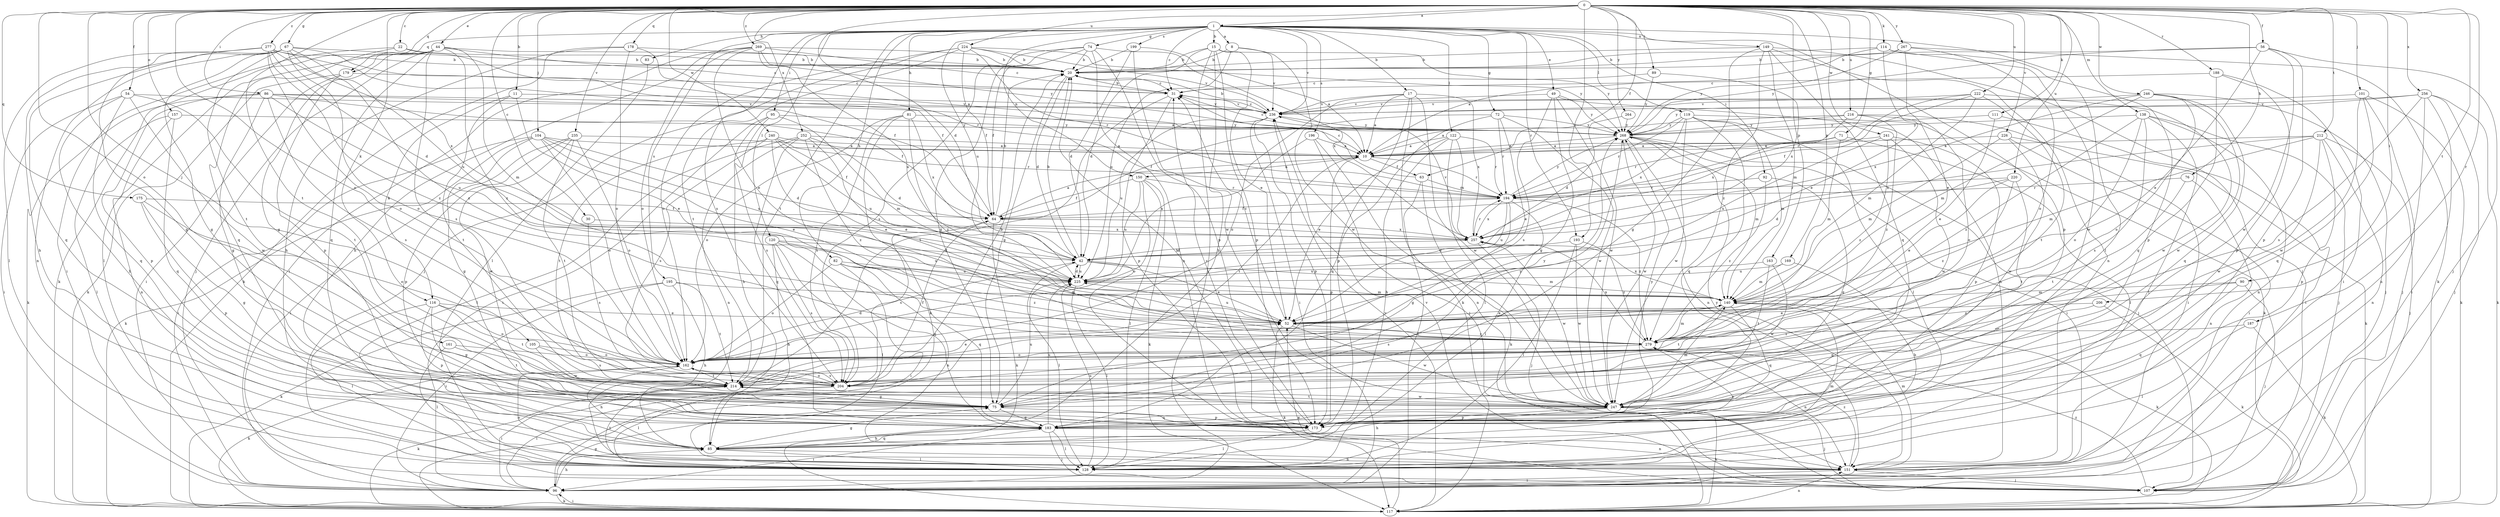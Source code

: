 strict digraph  {
0;
1;
8;
10;
11;
15;
17;
20;
22;
30;
31;
42;
44;
49;
52;
54;
56;
63;
64;
67;
71;
72;
74;
75;
76;
81;
82;
83;
85;
86;
89;
90;
92;
95;
96;
101;
104;
105;
107;
111;
114;
116;
117;
119;
120;
122;
128;
138;
140;
149;
150;
151;
157;
161;
162;
163;
169;
173;
175;
178;
179;
183;
187;
188;
193;
194;
195;
196;
199;
204;
206;
212;
214;
216;
220;
222;
224;
225;
226;
235;
236;
240;
241;
246;
247;
252;
256;
257;
264;
267;
268;
269;
277;
279;
0 -> 1  [label=a];
0 -> 11  [label=b];
0 -> 22  [label=c];
0 -> 30  [label=c];
0 -> 42  [label=d];
0 -> 44  [label=e];
0 -> 54  [label=f];
0 -> 56  [label=f];
0 -> 63  [label=f];
0 -> 67  [label=g];
0 -> 71  [label=g];
0 -> 76  [label=h];
0 -> 86  [label=i];
0 -> 89  [label=i];
0 -> 90  [label=i];
0 -> 101  [label=j];
0 -> 104  [label=j];
0 -> 105  [label=j];
0 -> 111  [label=k];
0 -> 114  [label=k];
0 -> 116  [label=k];
0 -> 138  [label=m];
0 -> 157  [label=o];
0 -> 161  [label=o];
0 -> 162  [label=o];
0 -> 163  [label=p];
0 -> 169  [label=p];
0 -> 175  [label=q];
0 -> 178  [label=q];
0 -> 179  [label=q];
0 -> 187  [label=r];
0 -> 188  [label=r];
0 -> 193  [label=r];
0 -> 206  [label=t];
0 -> 212  [label=t];
0 -> 214  [label=t];
0 -> 216  [label=u];
0 -> 220  [label=u];
0 -> 222  [label=u];
0 -> 224  [label=u];
0 -> 226  [label=v];
0 -> 235  [label=v];
0 -> 240  [label=w];
0 -> 241  [label=w];
0 -> 246  [label=w];
0 -> 252  [label=x];
0 -> 256  [label=x];
0 -> 264  [label=y];
0 -> 267  [label=y];
0 -> 269  [label=z];
0 -> 277  [label=z];
1 -> 8  [label=a];
1 -> 15  [label=b];
1 -> 17  [label=b];
1 -> 31  [label=c];
1 -> 49  [label=e];
1 -> 72  [label=g];
1 -> 74  [label=g];
1 -> 81  [label=h];
1 -> 82  [label=h];
1 -> 83  [label=h];
1 -> 92  [label=i];
1 -> 95  [label=i];
1 -> 119  [label=l];
1 -> 120  [label=l];
1 -> 122  [label=l];
1 -> 128  [label=l];
1 -> 149  [label=n];
1 -> 150  [label=n];
1 -> 173  [label=p];
1 -> 179  [label=q];
1 -> 193  [label=r];
1 -> 195  [label=s];
1 -> 196  [label=s];
1 -> 199  [label=s];
1 -> 204  [label=s];
1 -> 214  [label=t];
1 -> 225  [label=u];
1 -> 236  [label=v];
8 -> 20  [label=b];
8 -> 225  [label=u];
8 -> 236  [label=v];
8 -> 247  [label=w];
10 -> 63  [label=f];
10 -> 150  [label=n];
10 -> 173  [label=p];
10 -> 194  [label=r];
10 -> 214  [label=t];
11 -> 52  [label=e];
11 -> 116  [label=k];
11 -> 214  [label=t];
11 -> 236  [label=v];
15 -> 20  [label=b];
15 -> 42  [label=d];
15 -> 52  [label=e];
15 -> 85  [label=h];
15 -> 96  [label=i];
15 -> 173  [label=p];
15 -> 268  [label=y];
17 -> 10  [label=a];
17 -> 117  [label=k];
17 -> 162  [label=o];
17 -> 173  [label=p];
17 -> 236  [label=v];
17 -> 247  [label=w];
17 -> 257  [label=x];
20 -> 31  [label=c];
20 -> 42  [label=d];
20 -> 75  [label=g];
22 -> 20  [label=b];
22 -> 96  [label=i];
22 -> 183  [label=q];
22 -> 194  [label=r];
30 -> 204  [label=s];
30 -> 257  [label=x];
31 -> 20  [label=b];
31 -> 173  [label=p];
31 -> 214  [label=t];
31 -> 236  [label=v];
42 -> 20  [label=b];
42 -> 52  [label=e];
42 -> 107  [label=j];
42 -> 128  [label=l];
42 -> 140  [label=m];
42 -> 225  [label=u];
44 -> 20  [label=b];
44 -> 31  [label=c];
44 -> 75  [label=g];
44 -> 107  [label=j];
44 -> 117  [label=k];
44 -> 128  [label=l];
44 -> 140  [label=m];
44 -> 183  [label=q];
44 -> 204  [label=s];
44 -> 279  [label=z];
49 -> 75  [label=g];
49 -> 151  [label=n];
49 -> 204  [label=s];
49 -> 236  [label=v];
49 -> 247  [label=w];
49 -> 268  [label=y];
52 -> 31  [label=c];
52 -> 117  [label=k];
52 -> 225  [label=u];
52 -> 247  [label=w];
52 -> 279  [label=z];
54 -> 85  [label=h];
54 -> 96  [label=i];
54 -> 183  [label=q];
54 -> 214  [label=t];
54 -> 236  [label=v];
54 -> 247  [label=w];
56 -> 20  [label=b];
56 -> 52  [label=e];
56 -> 107  [label=j];
56 -> 173  [label=p];
56 -> 247  [label=w];
56 -> 268  [label=y];
63 -> 31  [label=c];
63 -> 96  [label=i];
63 -> 117  [label=k];
63 -> 194  [label=r];
64 -> 10  [label=a];
64 -> 20  [label=b];
64 -> 117  [label=k];
64 -> 204  [label=s];
64 -> 257  [label=x];
67 -> 20  [label=b];
67 -> 64  [label=f];
67 -> 75  [label=g];
67 -> 85  [label=h];
67 -> 151  [label=n];
67 -> 162  [label=o];
67 -> 183  [label=q];
67 -> 214  [label=t];
67 -> 225  [label=u];
67 -> 279  [label=z];
71 -> 10  [label=a];
71 -> 128  [label=l];
71 -> 140  [label=m];
71 -> 194  [label=r];
72 -> 52  [label=e];
72 -> 64  [label=f];
72 -> 183  [label=q];
72 -> 194  [label=r];
72 -> 247  [label=w];
72 -> 268  [label=y];
74 -> 20  [label=b];
74 -> 64  [label=f];
74 -> 75  [label=g];
74 -> 151  [label=n];
74 -> 173  [label=p];
74 -> 204  [label=s];
74 -> 257  [label=x];
75 -> 173  [label=p];
75 -> 183  [label=q];
75 -> 225  [label=u];
75 -> 268  [label=y];
76 -> 151  [label=n];
76 -> 194  [label=r];
76 -> 214  [label=t];
81 -> 117  [label=k];
81 -> 162  [label=o];
81 -> 204  [label=s];
81 -> 257  [label=x];
81 -> 268  [label=y];
81 -> 279  [label=z];
82 -> 96  [label=i];
82 -> 151  [label=n];
82 -> 162  [label=o];
82 -> 183  [label=q];
82 -> 225  [label=u];
82 -> 279  [label=z];
83 -> 128  [label=l];
85 -> 75  [label=g];
85 -> 128  [label=l];
85 -> 151  [label=n];
85 -> 183  [label=q];
85 -> 279  [label=z];
86 -> 10  [label=a];
86 -> 64  [label=f];
86 -> 75  [label=g];
86 -> 117  [label=k];
86 -> 173  [label=p];
86 -> 204  [label=s];
86 -> 225  [label=u];
86 -> 236  [label=v];
89 -> 31  [label=c];
89 -> 257  [label=x];
89 -> 268  [label=y];
90 -> 107  [label=j];
90 -> 140  [label=m];
90 -> 183  [label=q];
90 -> 279  [label=z];
92 -> 75  [label=g];
92 -> 194  [label=r];
92 -> 279  [label=z];
95 -> 85  [label=h];
95 -> 96  [label=i];
95 -> 140  [label=m];
95 -> 204  [label=s];
95 -> 268  [label=y];
96 -> 75  [label=g];
96 -> 85  [label=h];
96 -> 117  [label=k];
101 -> 107  [label=j];
101 -> 117  [label=k];
101 -> 183  [label=q];
101 -> 236  [label=v];
101 -> 247  [label=w];
104 -> 10  [label=a];
104 -> 42  [label=d];
104 -> 52  [label=e];
104 -> 75  [label=g];
104 -> 96  [label=i];
104 -> 117  [label=k];
104 -> 162  [label=o];
104 -> 225  [label=u];
105 -> 162  [label=o];
105 -> 204  [label=s];
105 -> 247  [label=w];
107 -> 236  [label=v];
107 -> 279  [label=z];
111 -> 52  [label=e];
111 -> 96  [label=i];
111 -> 268  [label=y];
114 -> 10  [label=a];
114 -> 20  [label=b];
114 -> 52  [label=e];
114 -> 173  [label=p];
114 -> 247  [label=w];
116 -> 52  [label=e];
116 -> 75  [label=g];
116 -> 128  [label=l];
116 -> 162  [label=o];
116 -> 173  [label=p];
116 -> 214  [label=t];
117 -> 52  [label=e];
117 -> 96  [label=i];
117 -> 151  [label=n];
117 -> 236  [label=v];
119 -> 117  [label=k];
119 -> 128  [label=l];
119 -> 140  [label=m];
119 -> 183  [label=q];
119 -> 194  [label=r];
119 -> 247  [label=w];
119 -> 257  [label=x];
119 -> 268  [label=y];
120 -> 42  [label=d];
120 -> 85  [label=h];
120 -> 128  [label=l];
120 -> 183  [label=q];
120 -> 204  [label=s];
120 -> 225  [label=u];
122 -> 10  [label=a];
122 -> 52  [label=e];
122 -> 85  [label=h];
122 -> 128  [label=l];
122 -> 194  [label=r];
122 -> 257  [label=x];
128 -> 140  [label=m];
128 -> 214  [label=t];
128 -> 225  [label=u];
138 -> 107  [label=j];
138 -> 128  [label=l];
138 -> 151  [label=n];
138 -> 162  [label=o];
138 -> 204  [label=s];
138 -> 268  [label=y];
138 -> 279  [label=z];
140 -> 52  [label=e];
140 -> 117  [label=k];
140 -> 183  [label=q];
140 -> 204  [label=s];
140 -> 214  [label=t];
140 -> 257  [label=x];
149 -> 20  [label=b];
149 -> 75  [label=g];
149 -> 107  [label=j];
149 -> 140  [label=m];
149 -> 151  [label=n];
149 -> 183  [label=q];
149 -> 279  [label=z];
150 -> 64  [label=f];
150 -> 117  [label=k];
150 -> 128  [label=l];
150 -> 162  [label=o];
150 -> 194  [label=r];
150 -> 225  [label=u];
151 -> 96  [label=i];
151 -> 107  [label=j];
151 -> 140  [label=m];
151 -> 162  [label=o];
151 -> 268  [label=y];
151 -> 279  [label=z];
157 -> 128  [label=l];
157 -> 151  [label=n];
157 -> 183  [label=q];
157 -> 268  [label=y];
161 -> 128  [label=l];
161 -> 162  [label=o];
161 -> 214  [label=t];
162 -> 42  [label=d];
162 -> 52  [label=e];
162 -> 85  [label=h];
162 -> 117  [label=k];
162 -> 204  [label=s];
162 -> 214  [label=t];
163 -> 214  [label=t];
163 -> 225  [label=u];
163 -> 247  [label=w];
169 -> 85  [label=h];
169 -> 140  [label=m];
169 -> 225  [label=u];
173 -> 20  [label=b];
173 -> 31  [label=c];
173 -> 128  [label=l];
173 -> 268  [label=y];
175 -> 64  [label=f];
175 -> 75  [label=g];
175 -> 162  [label=o];
175 -> 173  [label=p];
178 -> 10  [label=a];
178 -> 20  [label=b];
178 -> 85  [label=h];
178 -> 117  [label=k];
178 -> 162  [label=o];
179 -> 31  [label=c];
179 -> 96  [label=i];
179 -> 117  [label=k];
179 -> 173  [label=p];
183 -> 85  [label=h];
183 -> 96  [label=i];
183 -> 107  [label=j];
183 -> 128  [label=l];
183 -> 151  [label=n];
183 -> 225  [label=u];
187 -> 117  [label=k];
187 -> 128  [label=l];
187 -> 279  [label=z];
188 -> 31  [label=c];
188 -> 96  [label=i];
188 -> 173  [label=p];
188 -> 183  [label=q];
193 -> 42  [label=d];
193 -> 128  [label=l];
193 -> 247  [label=w];
193 -> 279  [label=z];
194 -> 64  [label=f];
194 -> 75  [label=g];
194 -> 128  [label=l];
194 -> 225  [label=u];
194 -> 257  [label=x];
194 -> 268  [label=y];
194 -> 279  [label=z];
195 -> 85  [label=h];
195 -> 96  [label=i];
195 -> 117  [label=k];
195 -> 140  [label=m];
195 -> 214  [label=t];
196 -> 10  [label=a];
196 -> 107  [label=j];
196 -> 151  [label=n];
196 -> 225  [label=u];
199 -> 10  [label=a];
199 -> 20  [label=b];
199 -> 42  [label=d];
199 -> 247  [label=w];
204 -> 20  [label=b];
204 -> 64  [label=f];
204 -> 96  [label=i];
204 -> 128  [label=l];
204 -> 162  [label=o];
206 -> 52  [label=e];
206 -> 75  [label=g];
206 -> 117  [label=k];
212 -> 10  [label=a];
212 -> 107  [label=j];
212 -> 140  [label=m];
212 -> 151  [label=n];
212 -> 173  [label=p];
212 -> 247  [label=w];
212 -> 257  [label=x];
214 -> 75  [label=g];
214 -> 96  [label=i];
214 -> 117  [label=k];
214 -> 247  [label=w];
214 -> 268  [label=y];
216 -> 10  [label=a];
216 -> 96  [label=i];
216 -> 162  [label=o];
216 -> 257  [label=x];
216 -> 268  [label=y];
216 -> 279  [label=z];
220 -> 42  [label=d];
220 -> 52  [label=e];
220 -> 194  [label=r];
220 -> 214  [label=t];
220 -> 279  [label=z];
222 -> 64  [label=f];
222 -> 140  [label=m];
222 -> 194  [label=r];
222 -> 214  [label=t];
222 -> 236  [label=v];
222 -> 247  [label=w];
224 -> 20  [label=b];
224 -> 64  [label=f];
224 -> 107  [label=j];
224 -> 162  [label=o];
224 -> 194  [label=r];
224 -> 214  [label=t];
224 -> 236  [label=v];
224 -> 268  [label=y];
225 -> 42  [label=d];
225 -> 128  [label=l];
225 -> 140  [label=m];
226 -> 10  [label=a];
226 -> 96  [label=i];
226 -> 117  [label=k];
226 -> 140  [label=m];
226 -> 247  [label=w];
235 -> 10  [label=a];
235 -> 96  [label=i];
235 -> 162  [label=o];
235 -> 173  [label=p];
235 -> 214  [label=t];
235 -> 247  [label=w];
236 -> 20  [label=b];
236 -> 31  [label=c];
236 -> 96  [label=i];
236 -> 173  [label=p];
236 -> 225  [label=u];
236 -> 268  [label=y];
240 -> 10  [label=a];
240 -> 52  [label=e];
240 -> 64  [label=f];
240 -> 194  [label=r];
240 -> 204  [label=s];
240 -> 214  [label=t];
240 -> 225  [label=u];
241 -> 10  [label=a];
241 -> 173  [label=p];
241 -> 225  [label=u];
241 -> 247  [label=w];
241 -> 279  [label=z];
246 -> 107  [label=j];
246 -> 140  [label=m];
246 -> 162  [label=o];
246 -> 183  [label=q];
246 -> 236  [label=v];
246 -> 247  [label=w];
246 -> 257  [label=x];
247 -> 85  [label=h];
247 -> 107  [label=j];
247 -> 117  [label=k];
247 -> 140  [label=m];
247 -> 173  [label=p];
247 -> 183  [label=q];
247 -> 214  [label=t];
252 -> 10  [label=a];
252 -> 42  [label=d];
252 -> 52  [label=e];
252 -> 128  [label=l];
252 -> 151  [label=n];
252 -> 183  [label=q];
252 -> 279  [label=z];
256 -> 96  [label=i];
256 -> 107  [label=j];
256 -> 117  [label=k];
256 -> 151  [label=n];
256 -> 204  [label=s];
256 -> 236  [label=v];
256 -> 268  [label=y];
257 -> 42  [label=d];
257 -> 107  [label=j];
257 -> 194  [label=r];
257 -> 236  [label=v];
257 -> 247  [label=w];
264 -> 42  [label=d];
264 -> 268  [label=y];
267 -> 20  [label=b];
267 -> 52  [label=e];
267 -> 117  [label=k];
267 -> 162  [label=o];
267 -> 268  [label=y];
268 -> 10  [label=a];
268 -> 31  [label=c];
268 -> 96  [label=i];
268 -> 107  [label=j];
268 -> 140  [label=m];
268 -> 151  [label=n];
268 -> 247  [label=w];
269 -> 20  [label=b];
269 -> 31  [label=c];
269 -> 52  [label=e];
269 -> 85  [label=h];
269 -> 96  [label=i];
269 -> 162  [label=o];
269 -> 225  [label=u];
269 -> 268  [label=y];
277 -> 20  [label=b];
277 -> 42  [label=d];
277 -> 64  [label=f];
277 -> 75  [label=g];
277 -> 128  [label=l];
277 -> 162  [label=o];
277 -> 257  [label=x];
277 -> 279  [label=z];
279 -> 140  [label=m];
279 -> 151  [label=n];
279 -> 162  [label=o];
279 -> 257  [label=x];
}
